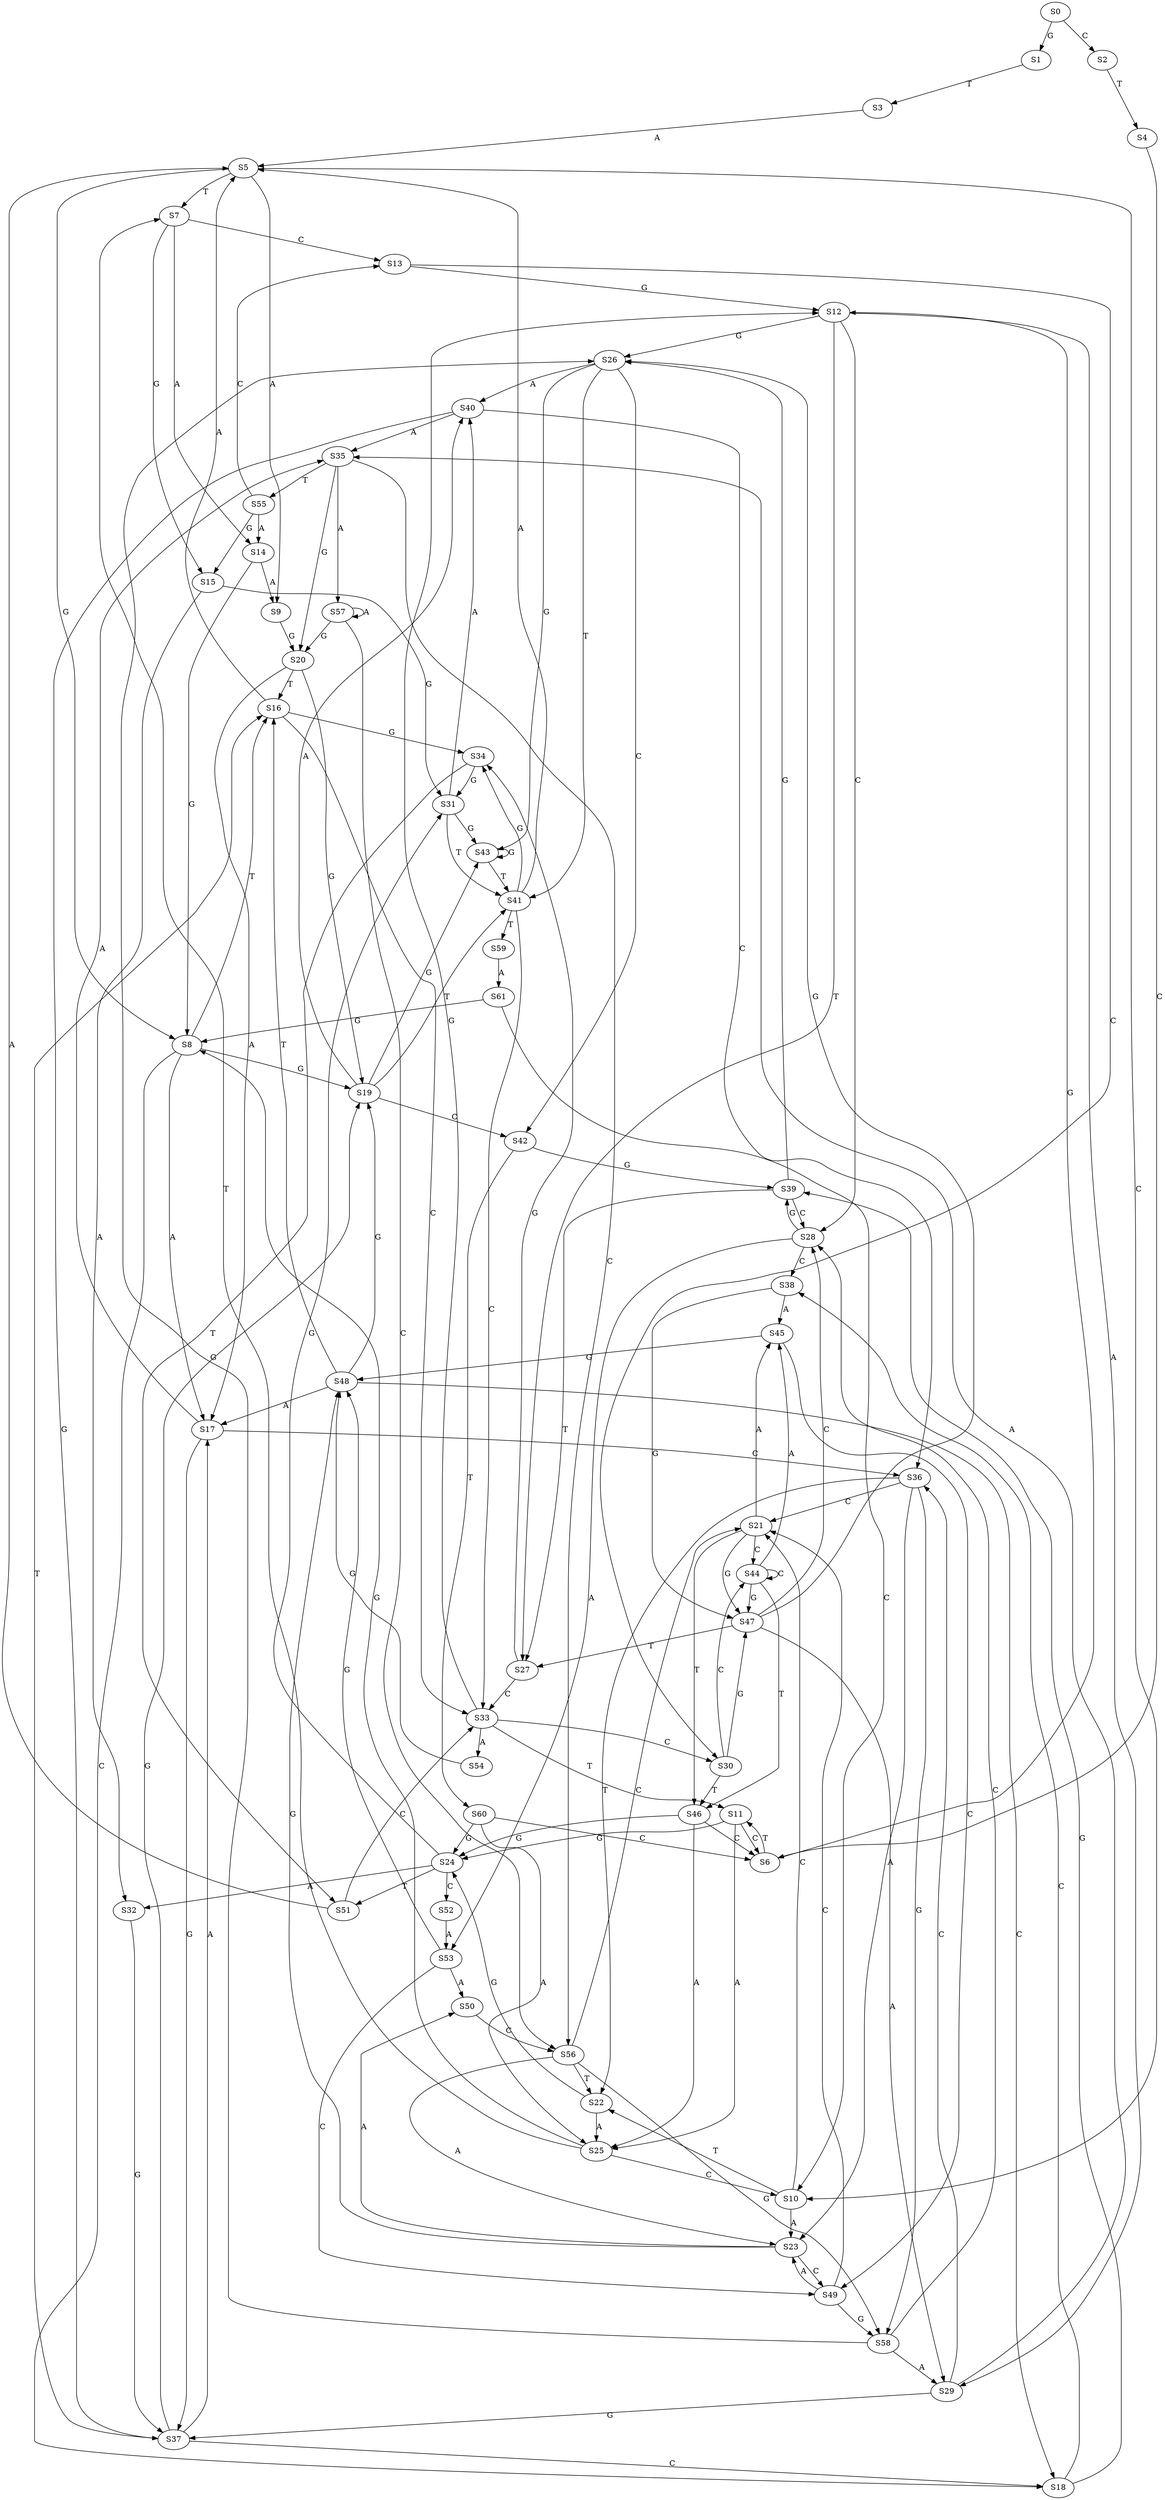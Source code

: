 strict digraph  {
	S0 -> S1 [ label = G ];
	S0 -> S2 [ label = C ];
	S1 -> S3 [ label = T ];
	S2 -> S4 [ label = T ];
	S3 -> S5 [ label = A ];
	S4 -> S6 [ label = C ];
	S5 -> S7 [ label = T ];
	S5 -> S8 [ label = G ];
	S5 -> S9 [ label = A ];
	S5 -> S10 [ label = C ];
	S6 -> S11 [ label = T ];
	S6 -> S12 [ label = G ];
	S7 -> S13 [ label = C ];
	S7 -> S14 [ label = A ];
	S7 -> S15 [ label = G ];
	S8 -> S16 [ label = T ];
	S8 -> S17 [ label = A ];
	S8 -> S18 [ label = C ];
	S8 -> S19 [ label = G ];
	S9 -> S20 [ label = G ];
	S10 -> S21 [ label = C ];
	S10 -> S22 [ label = T ];
	S10 -> S23 [ label = A ];
	S11 -> S24 [ label = G ];
	S11 -> S6 [ label = C ];
	S11 -> S25 [ label = A ];
	S12 -> S26 [ label = G ];
	S12 -> S27 [ label = T ];
	S12 -> S28 [ label = C ];
	S12 -> S29 [ label = A ];
	S13 -> S30 [ label = C ];
	S13 -> S12 [ label = G ];
	S14 -> S8 [ label = G ];
	S14 -> S9 [ label = A ];
	S15 -> S31 [ label = G ];
	S15 -> S32 [ label = A ];
	S16 -> S5 [ label = A ];
	S16 -> S33 [ label = C ];
	S16 -> S34 [ label = G ];
	S17 -> S35 [ label = A ];
	S17 -> S36 [ label = C ];
	S17 -> S37 [ label = G ];
	S18 -> S38 [ label = C ];
	S18 -> S39 [ label = G ];
	S19 -> S40 [ label = A ];
	S19 -> S41 [ label = T ];
	S19 -> S42 [ label = C ];
	S19 -> S43 [ label = G ];
	S20 -> S16 [ label = T ];
	S20 -> S17 [ label = A ];
	S20 -> S19 [ label = G ];
	S21 -> S44 [ label = C ];
	S21 -> S45 [ label = A ];
	S21 -> S46 [ label = T ];
	S21 -> S47 [ label = G ];
	S22 -> S25 [ label = A ];
	S22 -> S24 [ label = G ];
	S23 -> S48 [ label = G ];
	S23 -> S49 [ label = C ];
	S23 -> S50 [ label = A ];
	S24 -> S32 [ label = A ];
	S24 -> S51 [ label = T ];
	S24 -> S52 [ label = C ];
	S24 -> S31 [ label = G ];
	S25 -> S8 [ label = G ];
	S25 -> S7 [ label = T ];
	S25 -> S10 [ label = C ];
	S26 -> S40 [ label = A ];
	S26 -> S43 [ label = G ];
	S26 -> S42 [ label = C ];
	S26 -> S41 [ label = T ];
	S27 -> S33 [ label = C ];
	S27 -> S34 [ label = G ];
	S28 -> S39 [ label = G ];
	S28 -> S38 [ label = C ];
	S28 -> S53 [ label = A ];
	S29 -> S35 [ label = A ];
	S29 -> S36 [ label = C ];
	S29 -> S37 [ label = G ];
	S30 -> S44 [ label = C ];
	S30 -> S46 [ label = T ];
	S30 -> S47 [ label = G ];
	S31 -> S41 [ label = T ];
	S31 -> S43 [ label = G ];
	S31 -> S40 [ label = A ];
	S32 -> S37 [ label = G ];
	S33 -> S11 [ label = T ];
	S33 -> S12 [ label = G ];
	S33 -> S54 [ label = A ];
	S33 -> S30 [ label = C ];
	S34 -> S51 [ label = T ];
	S34 -> S31 [ label = G ];
	S35 -> S55 [ label = T ];
	S35 -> S56 [ label = C ];
	S35 -> S57 [ label = A ];
	S35 -> S20 [ label = G ];
	S36 -> S22 [ label = T ];
	S36 -> S58 [ label = G ];
	S36 -> S21 [ label = C ];
	S36 -> S23 [ label = A ];
	S37 -> S16 [ label = T ];
	S37 -> S17 [ label = A ];
	S37 -> S19 [ label = G ];
	S37 -> S18 [ label = C ];
	S38 -> S47 [ label = G ];
	S38 -> S45 [ label = A ];
	S39 -> S26 [ label = G ];
	S39 -> S28 [ label = C ];
	S39 -> S27 [ label = T ];
	S40 -> S35 [ label = A ];
	S40 -> S36 [ label = C ];
	S40 -> S37 [ label = G ];
	S41 -> S5 [ label = A ];
	S41 -> S34 [ label = G ];
	S41 -> S59 [ label = T ];
	S41 -> S33 [ label = C ];
	S42 -> S60 [ label = T ];
	S42 -> S39 [ label = G ];
	S43 -> S41 [ label = T ];
	S43 -> S43 [ label = G ];
	S44 -> S47 [ label = G ];
	S44 -> S44 [ label = C ];
	S44 -> S46 [ label = T ];
	S44 -> S45 [ label = A ];
	S45 -> S48 [ label = G ];
	S45 -> S49 [ label = C ];
	S46 -> S25 [ label = A ];
	S46 -> S24 [ label = G ];
	S46 -> S6 [ label = C ];
	S47 -> S29 [ label = A ];
	S47 -> S27 [ label = T ];
	S47 -> S26 [ label = G ];
	S47 -> S28 [ label = C ];
	S48 -> S19 [ label = G ];
	S48 -> S16 [ label = T ];
	S48 -> S17 [ label = A ];
	S48 -> S18 [ label = C ];
	S49 -> S21 [ label = C ];
	S49 -> S23 [ label = A ];
	S49 -> S58 [ label = G ];
	S50 -> S56 [ label = C ];
	S51 -> S33 [ label = C ];
	S51 -> S5 [ label = A ];
	S52 -> S53 [ label = A ];
	S53 -> S48 [ label = G ];
	S53 -> S50 [ label = A ];
	S53 -> S49 [ label = C ];
	S54 -> S48 [ label = G ];
	S55 -> S14 [ label = A ];
	S55 -> S13 [ label = C ];
	S55 -> S15 [ label = G ];
	S56 -> S23 [ label = A ];
	S56 -> S21 [ label = C ];
	S56 -> S58 [ label = G ];
	S56 -> S22 [ label = T ];
	S57 -> S20 [ label = G ];
	S57 -> S56 [ label = C ];
	S57 -> S57 [ label = A ];
	S58 -> S26 [ label = G ];
	S58 -> S29 [ label = A ];
	S58 -> S28 [ label = C ];
	S59 -> S61 [ label = A ];
	S60 -> S25 [ label = A ];
	S60 -> S6 [ label = C ];
	S60 -> S24 [ label = G ];
	S61 -> S10 [ label = C ];
	S61 -> S8 [ label = G ];
}
